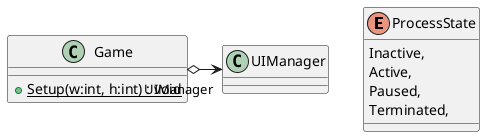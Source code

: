 @startuml
enum ProcessState {
    Inactive,
    Active,
    Paused,
    Terminated,
}
class Game {
    + {static} Setup(w:int, h:int) : void
}
Game o-> "UIManager" UIManager
@enduml
